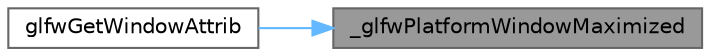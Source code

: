 digraph "_glfwPlatformWindowMaximized"
{
 // LATEX_PDF_SIZE
  bgcolor="transparent";
  edge [fontname=Helvetica,fontsize=10,labelfontname=Helvetica,labelfontsize=10];
  node [fontname=Helvetica,fontsize=10,shape=box,height=0.2,width=0.4];
  rankdir="RL";
  Node1 [id="Node000001",label="_glfwPlatformWindowMaximized",height=0.2,width=0.4,color="gray40", fillcolor="grey60", style="filled", fontcolor="black",tooltip=" "];
  Node1 -> Node2 [id="edge1_Node000001_Node000002",dir="back",color="steelblue1",style="solid",tooltip=" "];
  Node2 [id="Node000002",label="glfwGetWindowAttrib",height=0.2,width=0.4,color="grey40", fillcolor="white", style="filled",URL="$group__window.html#ga1bb0c7e100418e284dbb800789c63d40",tooltip="Returns an attribute of the specified window."];
}
